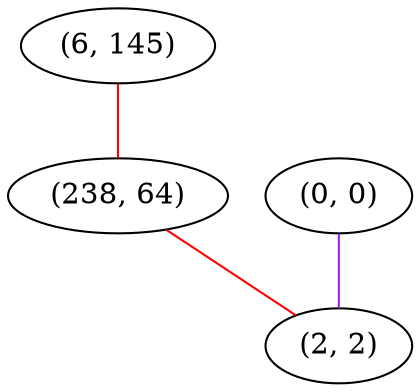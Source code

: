 graph "" {
"(6, 145)";
"(0, 0)";
"(238, 64)";
"(2, 2)";
"(6, 145)" -- "(238, 64)"  [color=red, key=0, weight=1];
"(0, 0)" -- "(2, 2)"  [color=purple, key=0, weight=4];
"(238, 64)" -- "(2, 2)"  [color=red, key=0, weight=1];
}
